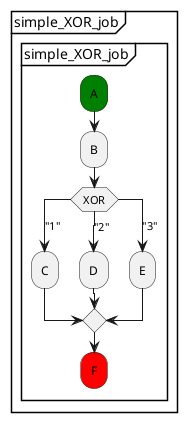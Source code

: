 @startuml
partition "simple_XOR_job" {
    group "simple_XOR_job"
        #green:A;
        :B;
        switch (XOR)
            case ("1")
                :C;
            case ("2")
                :D;
            case ("3")
                :E;
        endswitch
        #red:F;
    end group
}
@enduml